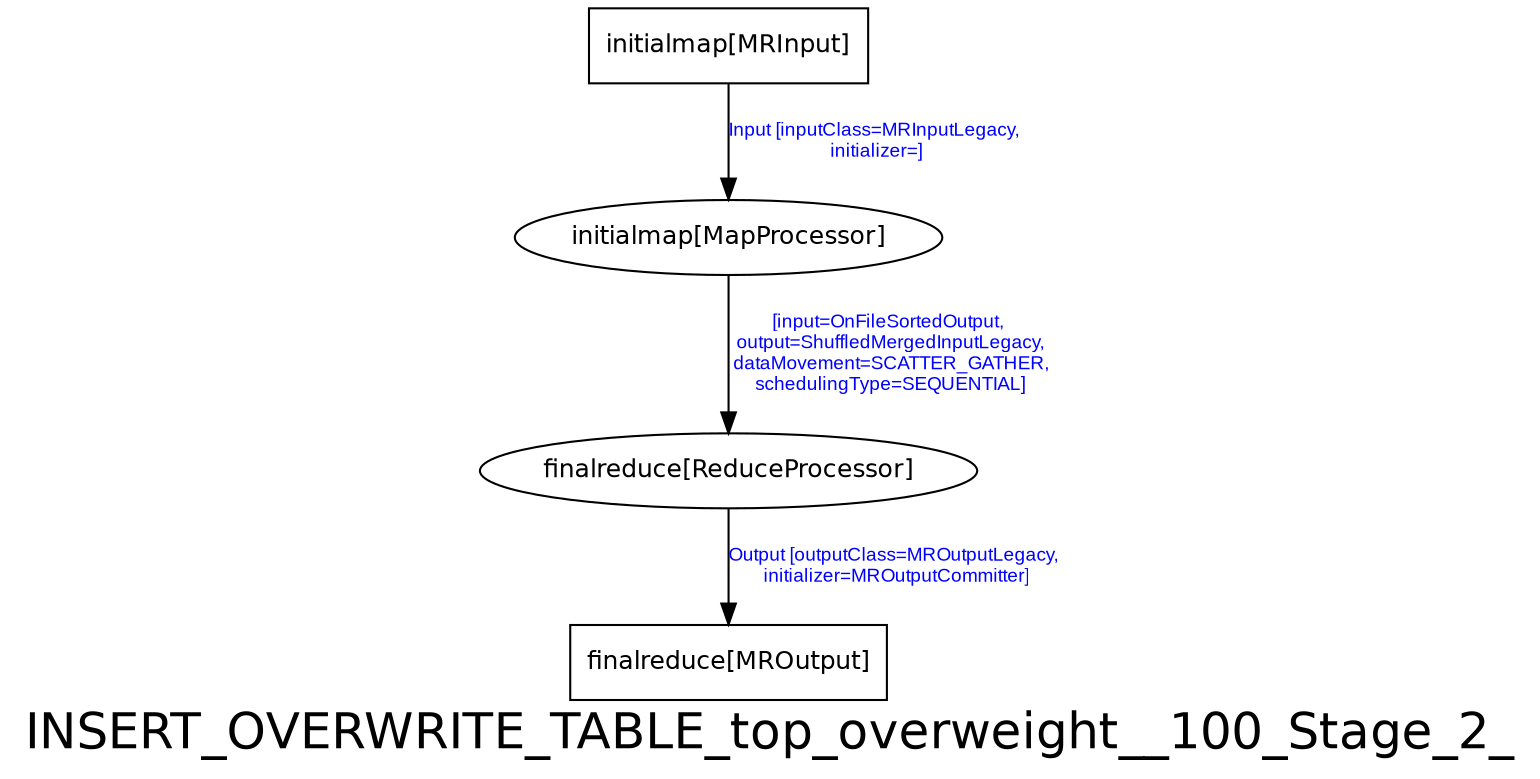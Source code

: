 digraph INSERT_OVERWRITE_TABLE_top_overweight__100_Stage_2_ {
graph [ label="INSERT_OVERWRITE_TABLE_top_overweight__100_Stage_2_", fontsize=24, fontname=Helvetica];
node [fontsize=12, fontname=Helvetica];
edge [fontsize=9, fontcolor=blue, fontname=Arial];
"INSERT_OVERWRITE_TABLE_top_overweight__100_Stage_2_.initialmap_MRInput" [ label = "initialmap[MRInput]", shape = "box" ];
"INSERT_OVERWRITE_TABLE_top_overweight__100_Stage_2_.initialmap_MRInput" -> "INSERT_OVERWRITE_TABLE_top_overweight__100_Stage_2_.initialmap" [ label = "Input [inputClass=MRInputLegacy,\n initializer=]" ];
"INSERT_OVERWRITE_TABLE_top_overweight__100_Stage_2_.finalreduce" [ label = "finalreduce[ReduceProcessor]" ];
"INSERT_OVERWRITE_TABLE_top_overweight__100_Stage_2_.finalreduce" -> "INSERT_OVERWRITE_TABLE_top_overweight__100_Stage_2_.finalreduce_MROutput" [ label = "Output [outputClass=MROutputLegacy,\n initializer=MROutputCommitter]" ];
"INSERT_OVERWRITE_TABLE_top_overweight__100_Stage_2_.initialmap" [ label = "initialmap[MapProcessor]" ];
"INSERT_OVERWRITE_TABLE_top_overweight__100_Stage_2_.initialmap" -> "INSERT_OVERWRITE_TABLE_top_overweight__100_Stage_2_.finalreduce" [ label = "[input=OnFileSortedOutput,\n output=ShuffledMergedInputLegacy,\n dataMovement=SCATTER_GATHER,\n schedulingType=SEQUENTIAL]" ];
"INSERT_OVERWRITE_TABLE_top_overweight__100_Stage_2_.finalreduce_MROutput" [ label = "finalreduce[MROutput]", shape = "box" ];
}
